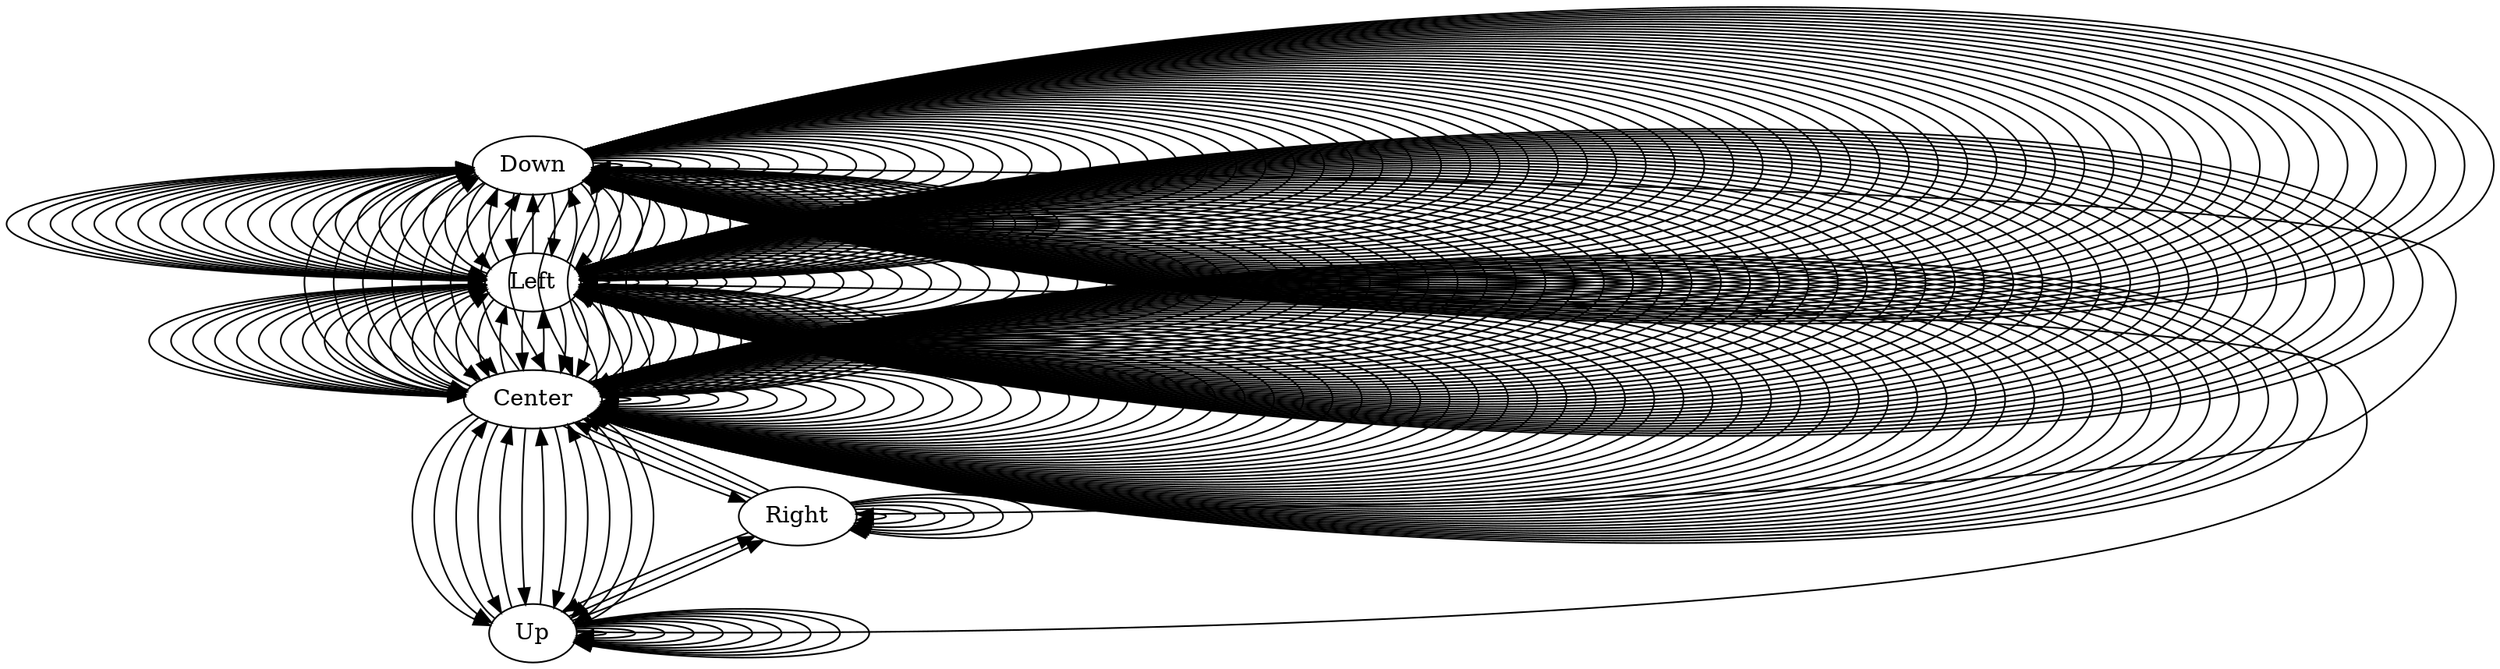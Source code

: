 digraph {
	Down -> Down
	Down -> Down
	Down -> Down
	Down -> Down
	Down -> Down
	Down -> Down
	Down -> Down
	Down -> Down
	Down -> Down
	Down -> Down
	Down -> Down
	Down -> Down
	Down -> Down
	Down -> Down
	Down -> Down
	Down -> Down
	Down -> Down
	Down -> Down
	Down -> Down
	Down -> Down
	Down -> Down
	Down -> Down
	Down -> Down
	Down -> Down
	Down -> Down
	Down -> Down
	Down -> Down
	Down -> Down
	Down -> Down
	Down -> Down
	Down -> Down
	Down -> Down
	Down -> Down
	Down -> Down
	Down -> Down
	Down -> Down
	Down -> Down
	Down -> Down
	Down -> Down
	Down -> Down
	Down -> Left
	Left -> Down
	Down -> Left
	Left -> Down
	Down -> Left
	Left -> Down
	Down -> Left
	Left -> Center
	Center -> Center
	Center -> Left
	Left -> Center
	Center -> Left
	Left -> Left
	Left -> Left
	Left -> Left
	Left -> Left
	Left -> Left
	Left -> Left
	Left -> Left
	Left -> Down
	Down -> Left
	Left -> Left
	Left -> Left
	Left -> Down
	Down -> Left
	Left -> Down
	Down -> Down
	Down -> Left
	Left -> Left
	Left -> Left
	Left -> Left
	Left -> Left
	Left -> Center
	Center -> Left
	Left -> Left
	Left -> Down
	Down -> Left
	Left -> Center
	Center -> Down
	Down -> Left
	Left -> Left
	Left -> Left
	Left -> Left
	Left -> Left
	Left -> Left
	Left -> Left
	Left -> Center
	Center -> Left
	Left -> Left
	Left -> Down
	Down -> Left
	Left -> Center
	Center -> Left
	Left -> Left
	Left -> Left
	Left -> Left
	Left -> Left
	Left -> Left
	Left -> Center
	Center -> Left
	Left -> Down
	Down -> Left
	Left -> Left
	Left -> Left
	Left -> Left
	Left -> Left
	Left -> Left
	Left -> Left
	Left -> Left
	Left -> Left
	Left -> Down
	Down -> Down
	Down -> Left
	Left -> Left
	Left -> Left
	Left -> Left
	Left -> Left
	Left -> Left
	Left -> Down
	Down -> Down
	Down -> Left
	Left -> Down
	Down -> Down
	Down -> Left
	Left -> Down
	Down -> Left
	Left -> Down
	Down -> Down
	Down -> Left
	Left -> Down
	Down -> Left
	Left -> Left
	Left -> Left
	Left -> Down
	Down -> Down
	Down -> Left
	Left -> Left
	Left -> Down
	Down -> Left
	Left -> Down
	Down -> Left
	Left -> Left
	Left -> Down
	Down -> Down
	Down -> Down
	Down -> Down
	Down -> Down
	Down -> Down
	Down -> Down
	Down -> Down
	Down -> Down
	Down -> Left
	Left -> Left
	Left -> Left
	Left -> Down
	Down -> Center
	Center -> Left
	Left -> Down
	Down -> Center
	Center -> Left
	Left -> Down
	Down -> Left
	Left -> Center
	Center -> Left
	Left -> Left
	Left -> Left
	Left -> Left
	Left -> Left
	Left -> Center
	Center -> Center
	Center -> Down
	Down -> Center
	Center -> Left
	Left -> Left
	Left -> Center
	Center -> Center
	Center -> Center
	Center -> Center
	Center -> Center
	Center -> Center
	Center -> Center
	Center -> Center
	Center -> Center
	Center -> Center
	Center -> Center
	Center -> Center
	Center -> Center
	Center -> Center
	Center -> Center
	Center -> Center
	Center -> Center
	Center -> Center
	Center -> Up
	Up -> Right
	Right -> Right
	Right -> Up
	Up -> Left
	Left -> Center
	Center -> Left
	Left -> Left
	Left -> Left
	Left -> Left
	Left -> Left
	Left -> Left
	Left -> Left
	Left -> Center
	Center -> Center
	Center -> Center
	Center -> Center
	Center -> Center
	Center -> Center
	Center -> Up
	Up -> Up
	Up -> Up
	Up -> Up
	Up -> Up
	Up -> Up
	Up -> Up
	Up -> Up
	Up -> Center
	Center -> Center
	Center -> Center
	Center -> Center
	Center -> Center
	Center -> Center
	Center -> Center
	Center -> Center
	Center -> Center
	Center -> Center
	Center -> Center
	Center -> Center
	Center -> Left
	Left -> Left
	Left -> Down
	Down -> Center
	Center -> Center
	Center -> Center
	Center -> Left
	Left -> Center
	Center -> Up
	Up -> Center
	Center -> Up
	Up -> Up
	Up -> Center
	Center -> Center
	Center -> Up
	Up -> Up
	Up -> Center
	Center -> Down
	Down -> Center
	Center -> Center
	Center -> Left
	Left -> Center
	Center -> Center
	Center -> Left
	Left -> Center
	Center -> Center
	Center -> Center
	Center -> Left
	Left -> Down
	Down -> Center
	Center -> Center
	Center -> Left
	Left -> Left
	Left -> Center
	Center -> Down
	Down -> Right
	Right -> Right
	Right -> Right
	Right -> Center
	Center -> Up
	Up -> Up
	Up -> Right
	Right -> Right
	Right -> Right
	Right -> Right
	Right -> Center
	Center -> Left
	Left -> Left
	Left -> Left
	Left -> Left
	Left -> Left
	Left -> Left
	Left -> Center
	Center -> Center
	Center -> Center
	Center -> Right
	Right -> Center
	Center -> Center
	Center -> Center
	Center -> Center
	Center -> Center
	Center -> Center
	Center -> Center
	Center -> Left
	Left -> Down
	Down -> Left
	Left -> Down
	Down -> Down
	Down -> Down
	Down -> Down
	Down -> Down
	Down -> Center
	Center -> Center
	Center -> Center
	Center -> Center
	Center -> Center
	Center -> Center
	Center -> Center
	Center -> Center
	Center -> Center
	Center -> Up
	Up -> Center
	Center -> Down
	Down -> Down
	Down -> Down
	Down -> Down
	Down -> Down
	Down -> Down
	Down -> Down
	Down -> Down
}
